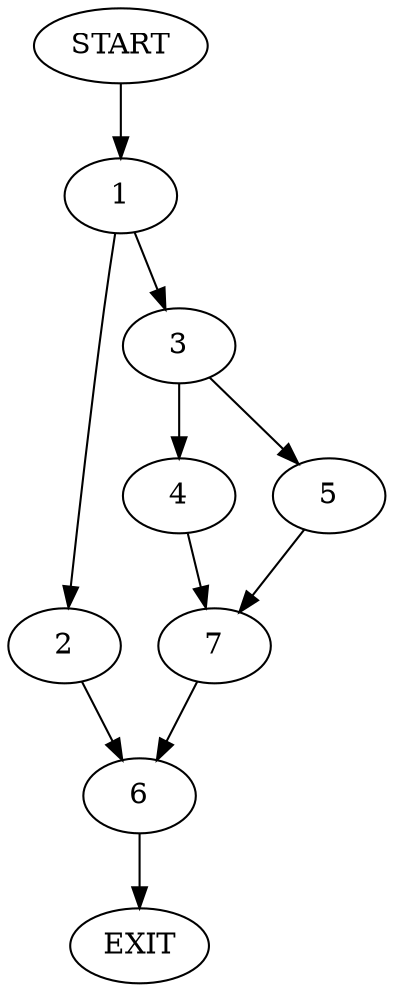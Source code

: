 digraph {
0 [label="START"]
8 [label="EXIT"]
0 -> 1
1 -> 2
1 -> 3
3 -> 4
3 -> 5
2 -> 6
6 -> 8
5 -> 7
4 -> 7
7 -> 6
}
